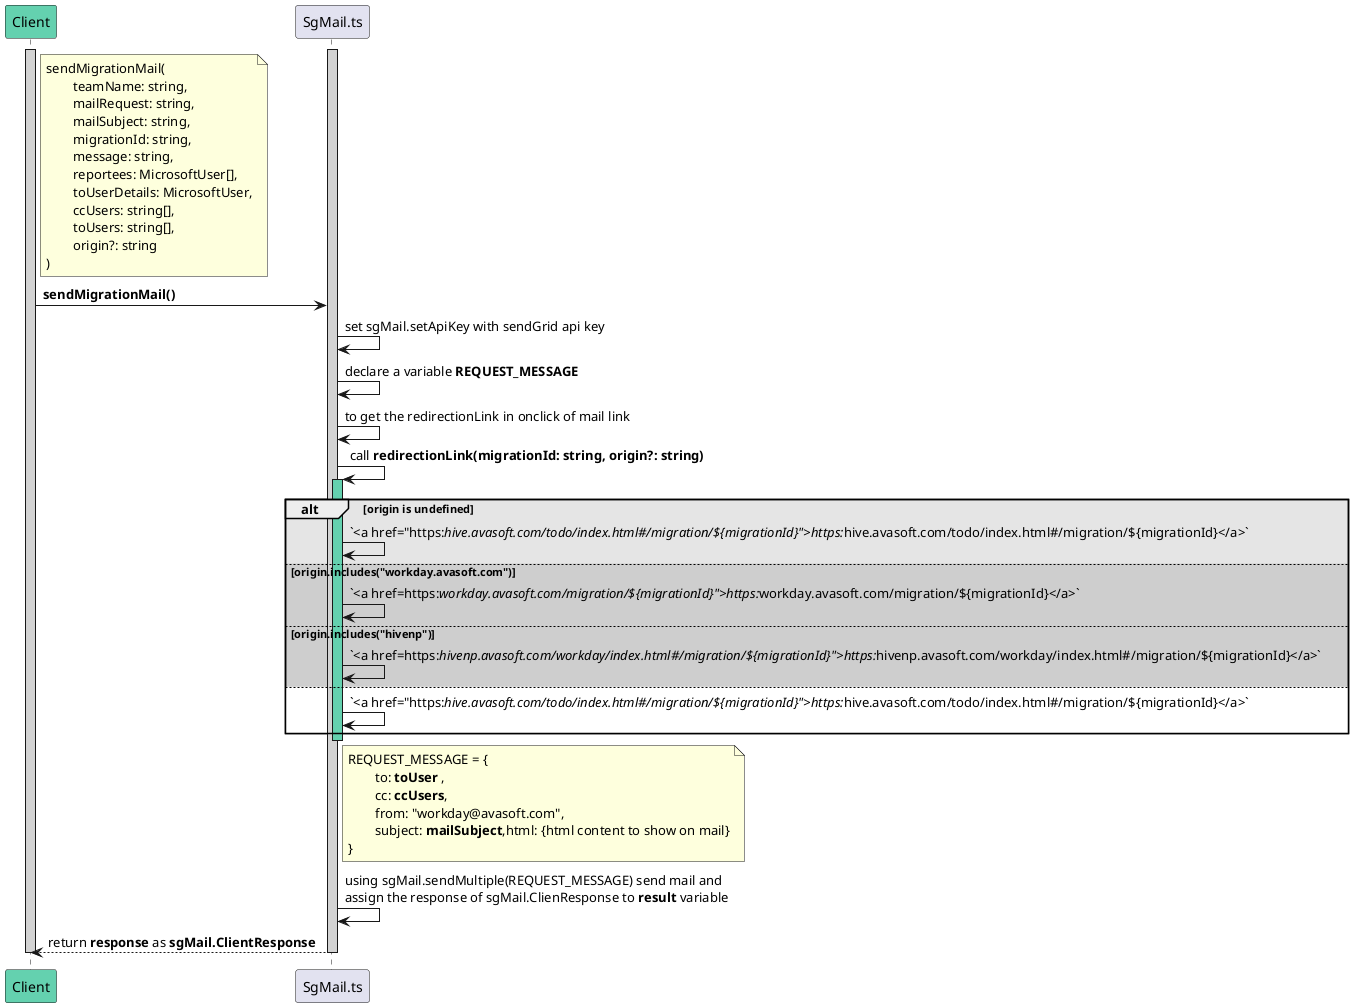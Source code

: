 @startuml getReporteeDetails method
participant Client #64D1AF
participant SgMail.ts

activate Client #D3D3D3
activate SgMail.ts #D3D3D3

note right of Client : sendMigrationMail(\n\tteamName: string,\n\tmailRequest: string,\n\tmailSubject: string,\n\tmigrationId: string,\n\tmessage: string,\n\treportees: MicrosoftUser[],\n\ttoUserDetails: MicrosoftUser,\n\tccUsers: string[],\n\ttoUsers: string[],\n\torigin?: string\n)
 
Client -> SgMail.ts : **sendMigrationMail()**

SgMail.ts -> SgMail.ts : set sgMail.setApiKey with sendGrid api key

SgMail.ts -> SgMail.ts : declare a variable **REQUEST_MESSAGE**

SgMail.ts -> SgMail.ts : to get the redirectionLink in onclick of mail link

SgMail.ts -> SgMail.ts : call **redirectionLink(migrationId: string, origin?: string)**

activate SgMail.ts #64D1AF

alt #0000001a origin is undefined
    SgMail.ts -> SgMail.ts : `<a href="https://hive.avasoft.com/todo/index.html#/migration/${migrationId}">https://hive.avasoft.com/todo/index.html#/migration/${migrationId}</a>`
else origin.includes("workday.avasoft.com")
    SgMail.ts -> SgMail.ts : `<a href=https://workday.avasoft.com/migration/${migrationId}">https://workday.avasoft.com/migration/${migrationId}</a>`
else origin.includes("hivenp")
    SgMail.ts -> SgMail.ts : `<a href=https://hivenp.avasoft.com/workday/index.html#/migration/${migrationId}">https://hivenp.avasoft.com/workday/index.html#/migration/${migrationId}</a>`
else #FFFFFF
    SgMail.ts -> SgMail.ts : `<a href="https://hive.avasoft.com/todo/index.html#/migration/${migrationId}">https://hive.avasoft.com/todo/index.html#/migration/${migrationId}</a>`
end

deactivate SgMail.ts 

note right of SgMail.ts : REQUEST_MESSAGE = {\n\tto: **toUser** , \n\tcc: **ccUsers**, \n\tfrom: "workday@avasoft.com", \n\tsubject: **mailSubject**,html: {html content to show on mail}\n}

SgMail.ts -> SgMail.ts : using sgMail.sendMultiple(REQUEST_MESSAGE) send mail and \nassign the response of sgMail.ClienResponse to **result** variable 

Client <-- SgMail.ts : return **response** as **sgMail.ClientResponse**
deactivate SgMail.ts
deactivate Client
@enduml
